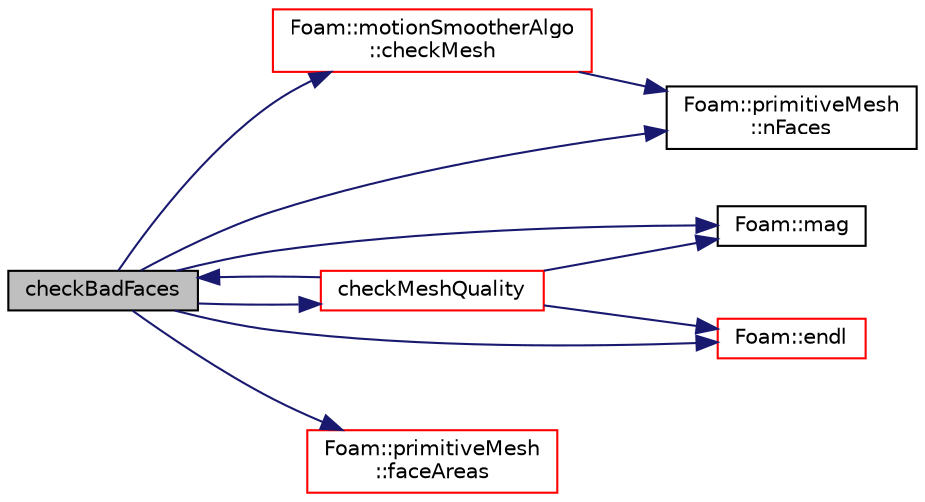 digraph "checkBadFaces"
{
  bgcolor="transparent";
  edge [fontname="Helvetica",fontsize="10",labelfontname="Helvetica",labelfontsize="10"];
  node [fontname="Helvetica",fontsize="10",shape=record];
  rankdir="LR";
  Node557 [label="checkBadFaces",height=0.2,width=0.4,color="black", fillcolor="grey75", style="filled", fontcolor="black"];
  Node557 -> Node558 [color="midnightblue",fontsize="10",style="solid",fontname="Helvetica"];
  Node558 [label="Foam::motionSmootherAlgo\l::checkMesh",height=0.2,width=0.4,color="red",URL="$a22297.html#afbe9420d4dac86e78be8408bd5475536",tooltip="Check mesh with mesh settings in dict. Collects incorrect faces. "];
  Node558 -> Node560 [color="midnightblue",fontsize="10",style="solid",fontname="Helvetica"];
  Node560 [label="Foam::primitiveMesh\l::nFaces",height=0.2,width=0.4,color="black",URL="$a28685.html#abe602c985a3c9ffa67176e969e77ca6f"];
  Node557 -> Node561 [color="midnightblue",fontsize="10",style="solid",fontname="Helvetica"];
  Node561 [label="checkMeshQuality",height=0.2,width=0.4,color="red",URL="$a22401.html#a05c592dbdbe3fcc0728c2595750b5982",tooltip="Check mesh and mark points on faces in error. "];
  Node561 -> Node557 [color="midnightblue",fontsize="10",style="solid",fontname="Helvetica"];
  Node561 -> Node658 [color="midnightblue",fontsize="10",style="solid",fontname="Helvetica"];
  Node658 [label="Foam::mag",height=0.2,width=0.4,color="black",URL="$a21851.html#a929da2a3fdcf3dacbbe0487d3a330dae"];
  Node561 -> Node568 [color="midnightblue",fontsize="10",style="solid",fontname="Helvetica"];
  Node568 [label="Foam::endl",height=0.2,width=0.4,color="red",URL="$a21851.html#a2db8fe02a0d3909e9351bb4275b23ce4",tooltip="Add newline and flush stream. "];
  Node557 -> Node568 [color="midnightblue",fontsize="10",style="solid",fontname="Helvetica"];
  Node557 -> Node667 [color="midnightblue",fontsize="10",style="solid",fontname="Helvetica"];
  Node667 [label="Foam::primitiveMesh\l::faceAreas",height=0.2,width=0.4,color="red",URL="$a28685.html#adefd042a02b5fa7ab8ab95063a631420"];
  Node557 -> Node658 [color="midnightblue",fontsize="10",style="solid",fontname="Helvetica"];
  Node557 -> Node560 [color="midnightblue",fontsize="10",style="solid",fontname="Helvetica"];
}
